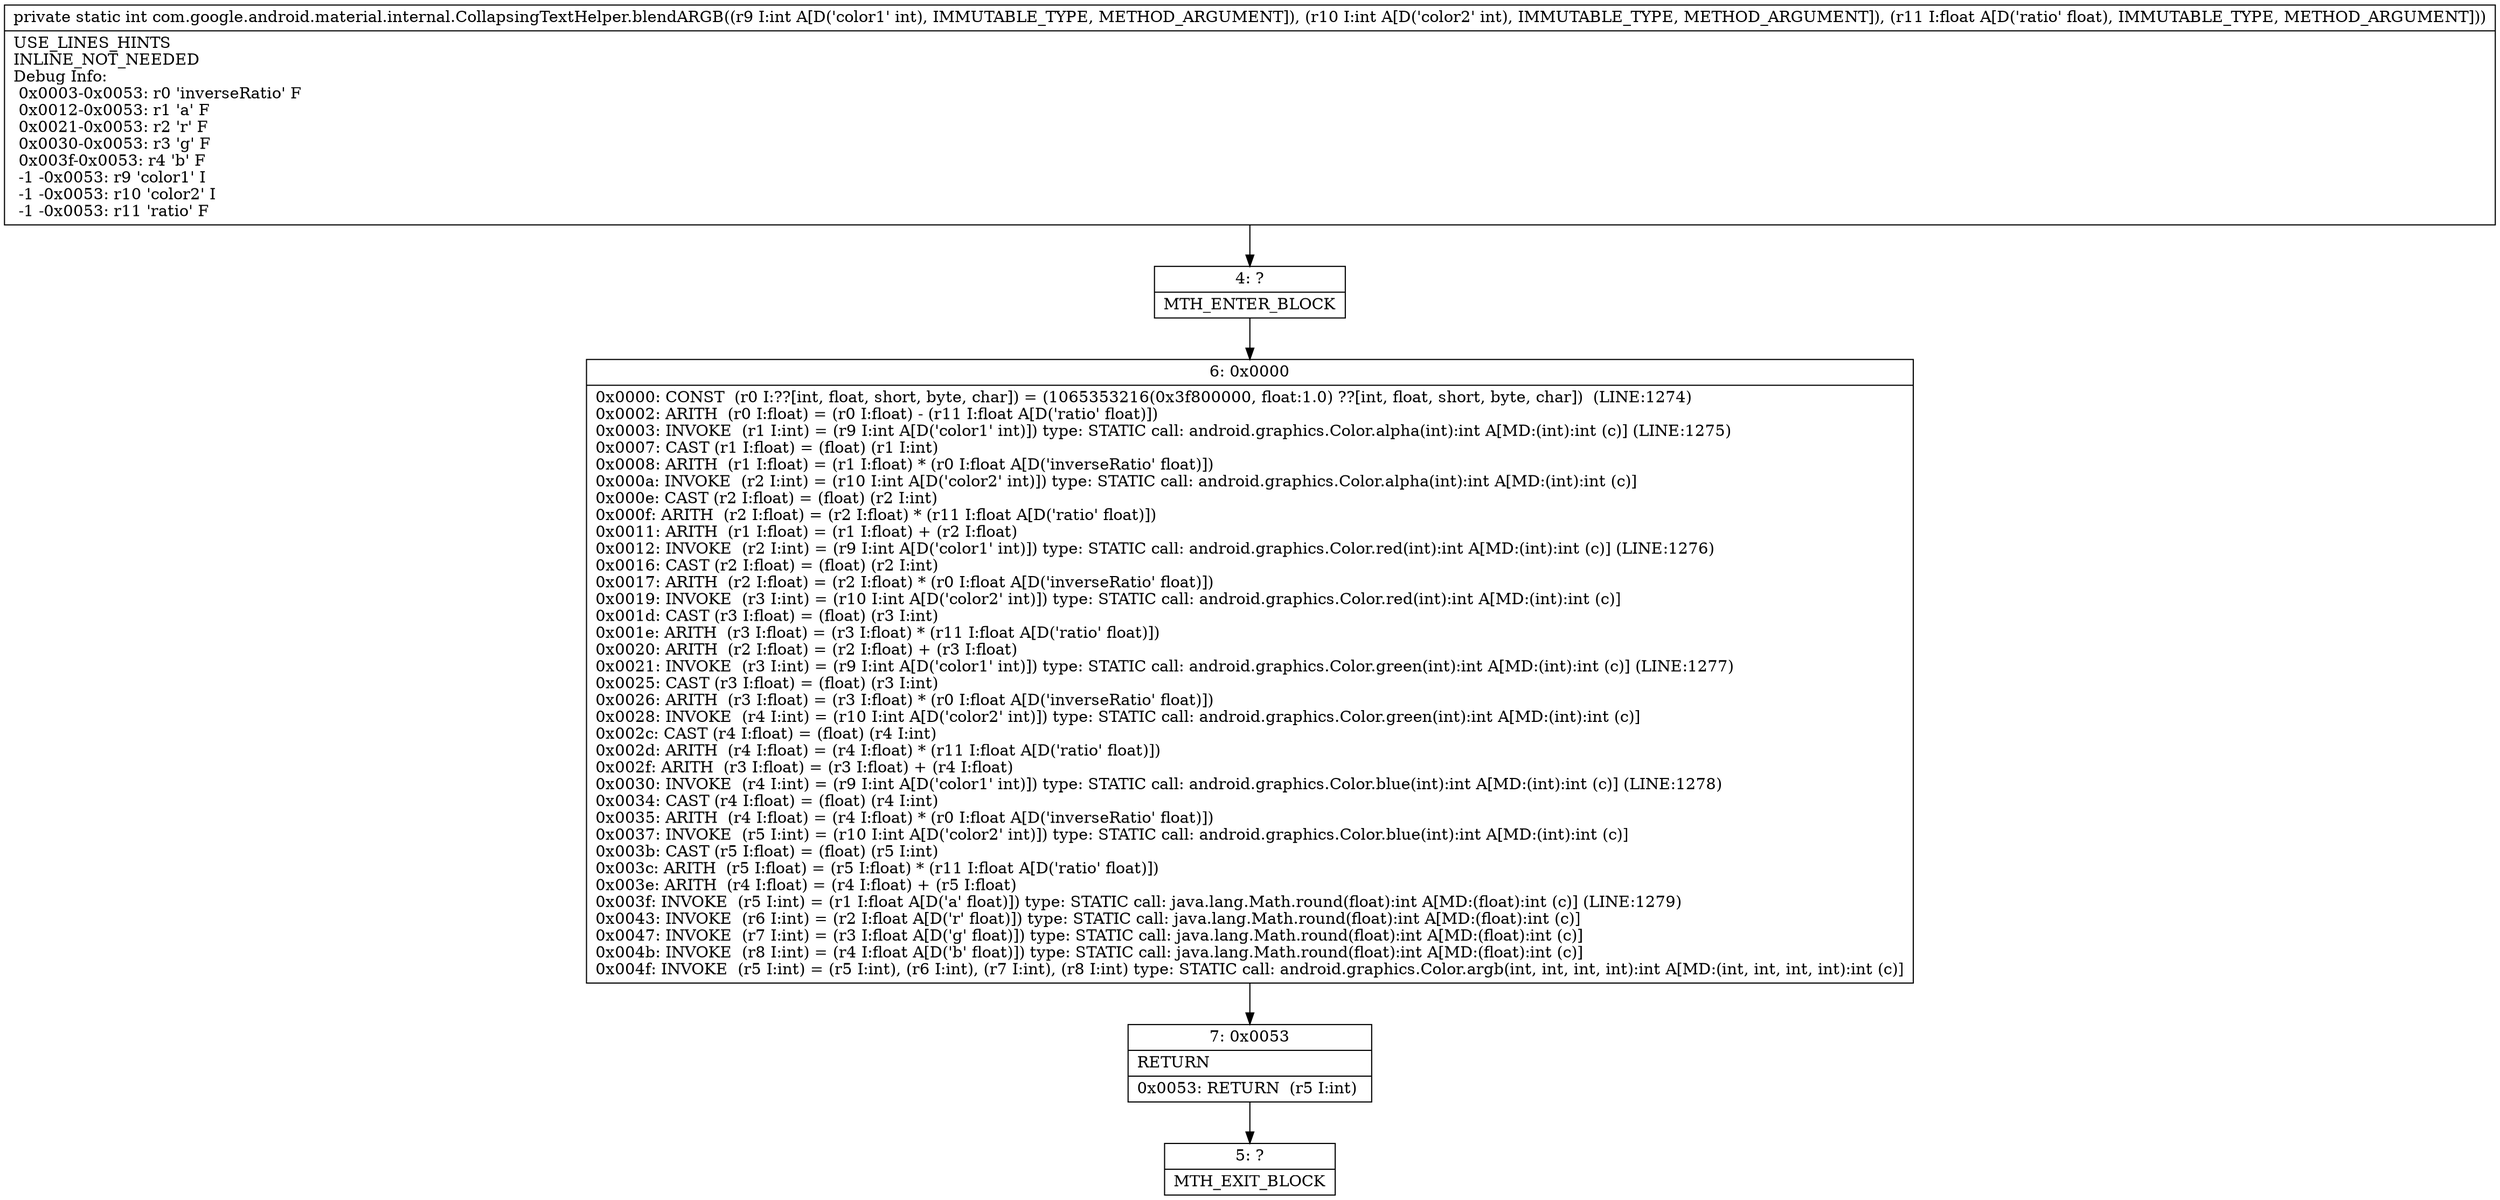 digraph "CFG forcom.google.android.material.internal.CollapsingTextHelper.blendARGB(IIF)I" {
Node_4 [shape=record,label="{4\:\ ?|MTH_ENTER_BLOCK\l}"];
Node_6 [shape=record,label="{6\:\ 0x0000|0x0000: CONST  (r0 I:??[int, float, short, byte, char]) = (1065353216(0x3f800000, float:1.0) ??[int, float, short, byte, char])  (LINE:1274)\l0x0002: ARITH  (r0 I:float) = (r0 I:float) \- (r11 I:float A[D('ratio' float)]) \l0x0003: INVOKE  (r1 I:int) = (r9 I:int A[D('color1' int)]) type: STATIC call: android.graphics.Color.alpha(int):int A[MD:(int):int (c)] (LINE:1275)\l0x0007: CAST (r1 I:float) = (float) (r1 I:int) \l0x0008: ARITH  (r1 I:float) = (r1 I:float) * (r0 I:float A[D('inverseRatio' float)]) \l0x000a: INVOKE  (r2 I:int) = (r10 I:int A[D('color2' int)]) type: STATIC call: android.graphics.Color.alpha(int):int A[MD:(int):int (c)]\l0x000e: CAST (r2 I:float) = (float) (r2 I:int) \l0x000f: ARITH  (r2 I:float) = (r2 I:float) * (r11 I:float A[D('ratio' float)]) \l0x0011: ARITH  (r1 I:float) = (r1 I:float) + (r2 I:float) \l0x0012: INVOKE  (r2 I:int) = (r9 I:int A[D('color1' int)]) type: STATIC call: android.graphics.Color.red(int):int A[MD:(int):int (c)] (LINE:1276)\l0x0016: CAST (r2 I:float) = (float) (r2 I:int) \l0x0017: ARITH  (r2 I:float) = (r2 I:float) * (r0 I:float A[D('inverseRatio' float)]) \l0x0019: INVOKE  (r3 I:int) = (r10 I:int A[D('color2' int)]) type: STATIC call: android.graphics.Color.red(int):int A[MD:(int):int (c)]\l0x001d: CAST (r3 I:float) = (float) (r3 I:int) \l0x001e: ARITH  (r3 I:float) = (r3 I:float) * (r11 I:float A[D('ratio' float)]) \l0x0020: ARITH  (r2 I:float) = (r2 I:float) + (r3 I:float) \l0x0021: INVOKE  (r3 I:int) = (r9 I:int A[D('color1' int)]) type: STATIC call: android.graphics.Color.green(int):int A[MD:(int):int (c)] (LINE:1277)\l0x0025: CAST (r3 I:float) = (float) (r3 I:int) \l0x0026: ARITH  (r3 I:float) = (r3 I:float) * (r0 I:float A[D('inverseRatio' float)]) \l0x0028: INVOKE  (r4 I:int) = (r10 I:int A[D('color2' int)]) type: STATIC call: android.graphics.Color.green(int):int A[MD:(int):int (c)]\l0x002c: CAST (r4 I:float) = (float) (r4 I:int) \l0x002d: ARITH  (r4 I:float) = (r4 I:float) * (r11 I:float A[D('ratio' float)]) \l0x002f: ARITH  (r3 I:float) = (r3 I:float) + (r4 I:float) \l0x0030: INVOKE  (r4 I:int) = (r9 I:int A[D('color1' int)]) type: STATIC call: android.graphics.Color.blue(int):int A[MD:(int):int (c)] (LINE:1278)\l0x0034: CAST (r4 I:float) = (float) (r4 I:int) \l0x0035: ARITH  (r4 I:float) = (r4 I:float) * (r0 I:float A[D('inverseRatio' float)]) \l0x0037: INVOKE  (r5 I:int) = (r10 I:int A[D('color2' int)]) type: STATIC call: android.graphics.Color.blue(int):int A[MD:(int):int (c)]\l0x003b: CAST (r5 I:float) = (float) (r5 I:int) \l0x003c: ARITH  (r5 I:float) = (r5 I:float) * (r11 I:float A[D('ratio' float)]) \l0x003e: ARITH  (r4 I:float) = (r4 I:float) + (r5 I:float) \l0x003f: INVOKE  (r5 I:int) = (r1 I:float A[D('a' float)]) type: STATIC call: java.lang.Math.round(float):int A[MD:(float):int (c)] (LINE:1279)\l0x0043: INVOKE  (r6 I:int) = (r2 I:float A[D('r' float)]) type: STATIC call: java.lang.Math.round(float):int A[MD:(float):int (c)]\l0x0047: INVOKE  (r7 I:int) = (r3 I:float A[D('g' float)]) type: STATIC call: java.lang.Math.round(float):int A[MD:(float):int (c)]\l0x004b: INVOKE  (r8 I:int) = (r4 I:float A[D('b' float)]) type: STATIC call: java.lang.Math.round(float):int A[MD:(float):int (c)]\l0x004f: INVOKE  (r5 I:int) = (r5 I:int), (r6 I:int), (r7 I:int), (r8 I:int) type: STATIC call: android.graphics.Color.argb(int, int, int, int):int A[MD:(int, int, int, int):int (c)]\l}"];
Node_7 [shape=record,label="{7\:\ 0x0053|RETURN\l|0x0053: RETURN  (r5 I:int) \l}"];
Node_5 [shape=record,label="{5\:\ ?|MTH_EXIT_BLOCK\l}"];
MethodNode[shape=record,label="{private static int com.google.android.material.internal.CollapsingTextHelper.blendARGB((r9 I:int A[D('color1' int), IMMUTABLE_TYPE, METHOD_ARGUMENT]), (r10 I:int A[D('color2' int), IMMUTABLE_TYPE, METHOD_ARGUMENT]), (r11 I:float A[D('ratio' float), IMMUTABLE_TYPE, METHOD_ARGUMENT]))  | USE_LINES_HINTS\lINLINE_NOT_NEEDED\lDebug Info:\l  0x0003\-0x0053: r0 'inverseRatio' F\l  0x0012\-0x0053: r1 'a' F\l  0x0021\-0x0053: r2 'r' F\l  0x0030\-0x0053: r3 'g' F\l  0x003f\-0x0053: r4 'b' F\l  \-1 \-0x0053: r9 'color1' I\l  \-1 \-0x0053: r10 'color2' I\l  \-1 \-0x0053: r11 'ratio' F\l}"];
MethodNode -> Node_4;Node_4 -> Node_6;
Node_6 -> Node_7;
Node_7 -> Node_5;
}

